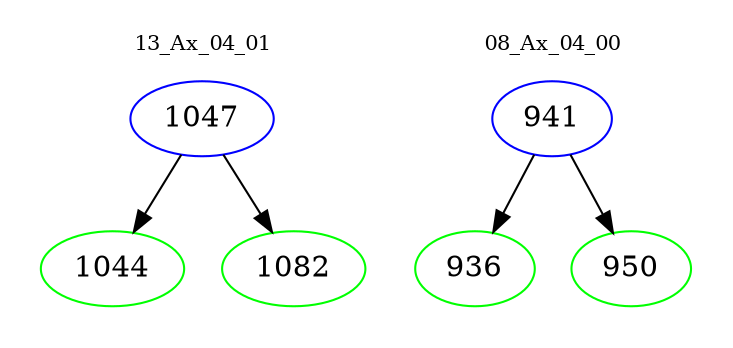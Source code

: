 digraph{
subgraph cluster_0 {
color = white
label = "13_Ax_04_01";
fontsize=10;
T0_1047 [label="1047", color="blue"]
T0_1047 -> T0_1044 [color="black"]
T0_1044 [label="1044", color="green"]
T0_1047 -> T0_1082 [color="black"]
T0_1082 [label="1082", color="green"]
}
subgraph cluster_1 {
color = white
label = "08_Ax_04_00";
fontsize=10;
T1_941 [label="941", color="blue"]
T1_941 -> T1_936 [color="black"]
T1_936 [label="936", color="green"]
T1_941 -> T1_950 [color="black"]
T1_950 [label="950", color="green"]
}
}

